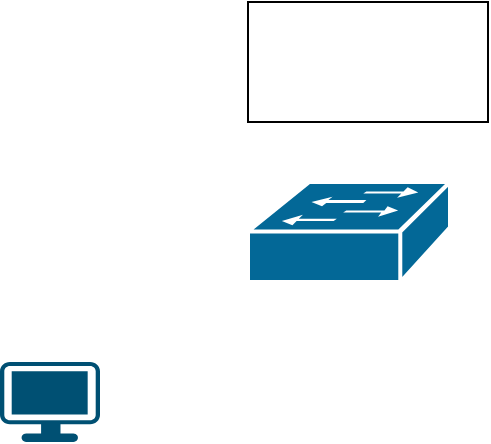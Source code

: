 <mxfile version="20.6.0" type="github">
  <diagram id="dXSBGxIAca0k26AP-sNp" name="Page-1">
    <mxGraphModel dx="1422" dy="752" grid="1" gridSize="10" guides="1" tooltips="1" connect="1" arrows="1" fold="1" page="1" pageScale="1" pageWidth="827" pageHeight="1169" math="0" shadow="0">
      <root>
        <mxCell id="0" />
        <mxCell id="1" parent="0" />
        <mxCell id="xatUtPdF4URXSqmL_zKh-1" value="" style="rounded=0;whiteSpace=wrap;html=1;" parent="1" vertex="1">
          <mxGeometry x="354" y="270" width="120" height="60" as="geometry" />
        </mxCell>
        <mxCell id="7gvZlRRoQaUbqcydgXq3-1" value="" style="shape=mxgraph.cisco.switches.workgroup_switch;sketch=0;html=1;pointerEvents=1;dashed=0;fillColor=#036897;strokeColor=#ffffff;strokeWidth=2;verticalLabelPosition=bottom;verticalAlign=top;align=center;outlineConnect=0;" vertex="1" parent="1">
          <mxGeometry x="354" y="360" width="101" height="50" as="geometry" />
        </mxCell>
        <mxCell id="7gvZlRRoQaUbqcydgXq3-2" value="" style="points=[[0.03,0.03,0],[0.5,0,0],[0.97,0.03,0],[1,0.4,0],[0.97,0.745,0],[0.5,1,0],[0.03,0.745,0],[0,0.4,0]];verticalLabelPosition=bottom;sketch=0;html=1;verticalAlign=top;aspect=fixed;align=center;pointerEvents=1;shape=mxgraph.cisco19.workstation;fillColor=#005073;strokeColor=none;" vertex="1" parent="1">
          <mxGeometry x="230" y="450" width="50" height="40" as="geometry" />
        </mxCell>
      </root>
    </mxGraphModel>
  </diagram>
</mxfile>
